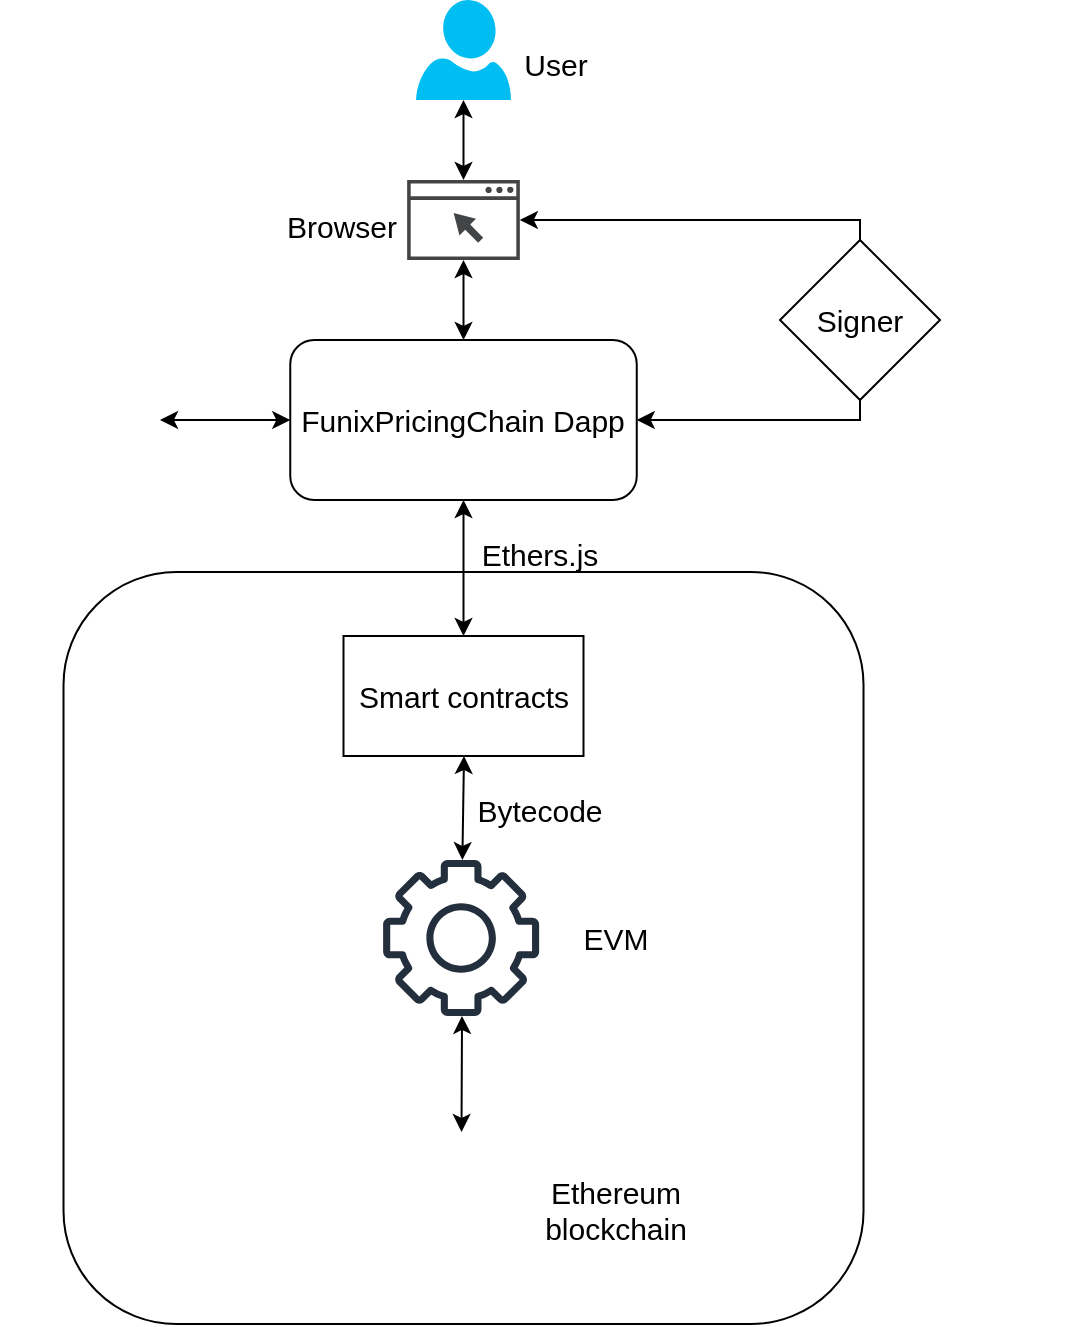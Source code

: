 <mxfile version="19.0.2" type="device"><diagram id="WmN0_EopKkRDQO_8BOqY" name="Page-1"><mxGraphModel dx="1221" dy="692" grid="0" gridSize="8" guides="1" tooltips="1" connect="1" arrows="1" fold="1" page="1" pageScale="1" pageWidth="850" pageHeight="1100" math="0" shadow="0"><root><mxCell id="0"/><mxCell id="1" parent="0"/><mxCell id="0Ptgor5V8VUqaqdDlZOP-2" value="&lt;font style=&quot;font-size: 15px;&quot;&gt;FunixPricingChain Dapp&lt;/font&gt;" style="rounded=1;whiteSpace=wrap;html=1;" vertex="1" parent="1"><mxGeometry x="315.13" y="180" width="173.25" height="80" as="geometry"/></mxCell><mxCell id="0Ptgor5V8VUqaqdDlZOP-9" value="" style="verticalLabelPosition=bottom;html=1;verticalAlign=top;align=center;strokeColor=none;fillColor=#00BEF2;shape=mxgraph.azure.user;fontSize=15;" vertex="1" parent="1"><mxGeometry x="378" y="10" width="47.5" height="50" as="geometry"/></mxCell><mxCell id="0Ptgor5V8VUqaqdDlZOP-11" value="" style="sketch=0;pointerEvents=1;shadow=0;dashed=0;html=1;strokeColor=none;fillColor=#434445;aspect=fixed;labelPosition=center;verticalLabelPosition=bottom;verticalAlign=top;align=center;outlineConnect=0;shape=mxgraph.vvd.web_browser;fontSize=15;" vertex="1" parent="1"><mxGeometry x="373.58" y="100" width="56.34" height="40" as="geometry"/></mxCell><mxCell id="0Ptgor5V8VUqaqdDlZOP-12" value="" style="endArrow=classic;startArrow=classic;html=1;rounded=0;fontSize=15;entryX=0.5;entryY=1;entryDx=0;entryDy=0;entryPerimeter=0;" edge="1" parent="1" source="0Ptgor5V8VUqaqdDlZOP-11" target="0Ptgor5V8VUqaqdDlZOP-9"><mxGeometry width="50" height="50" relative="1" as="geometry"><mxPoint x="390" y="240" as="sourcePoint"/><mxPoint x="440" y="190" as="targetPoint"/></mxGeometry></mxCell><mxCell id="0Ptgor5V8VUqaqdDlZOP-13" value="" style="endArrow=classic;startArrow=classic;html=1;rounded=0;fontSize=15;" edge="1" parent="1" source="0Ptgor5V8VUqaqdDlZOP-2" target="0Ptgor5V8VUqaqdDlZOP-11"><mxGeometry width="50" height="50" relative="1" as="geometry"><mxPoint x="411.75" y="110" as="sourcePoint"/><mxPoint x="400" y="150" as="targetPoint"/></mxGeometry></mxCell><mxCell id="0Ptgor5V8VUqaqdDlZOP-16" value="" style="shape=image;verticalLabelPosition=bottom;labelBackgroundColor=default;verticalAlign=top;aspect=fixed;imageAspect=0;image=https://upload.wikimedia.org/wikipedia/commons/1/18/Ipfs-logo-1024-ice-text.png;" vertex="1" parent="1"><mxGeometry x="170" y="180" width="80" height="80" as="geometry"/></mxCell><mxCell id="0Ptgor5V8VUqaqdDlZOP-17" value="" style="endArrow=classic;startArrow=classic;html=1;rounded=0;fontSize=15;exitX=1;exitY=0.5;exitDx=0;exitDy=0;entryX=0;entryY=0.5;entryDx=0;entryDy=0;" edge="1" parent="1" source="0Ptgor5V8VUqaqdDlZOP-16" target="0Ptgor5V8VUqaqdDlZOP-2"><mxGeometry width="50" height="50" relative="1" as="geometry"><mxPoint x="390" y="240" as="sourcePoint"/><mxPoint x="440" y="190" as="targetPoint"/></mxGeometry></mxCell><mxCell id="0Ptgor5V8VUqaqdDlZOP-18" value="" style="endArrow=classic;startArrow=classic;html=1;rounded=0;fontSize=15;exitX=1;exitY=0.5;exitDx=0;exitDy=0;" edge="1" parent="1" source="0Ptgor5V8VUqaqdDlZOP-2" target="0Ptgor5V8VUqaqdDlZOP-11"><mxGeometry width="50" height="50" relative="1" as="geometry"><mxPoint x="390" y="240" as="sourcePoint"/><mxPoint x="440" y="190" as="targetPoint"/><Array as="points"><mxPoint x="600" y="220"/><mxPoint x="600" y="120"/><mxPoint x="520" y="120"/></Array></mxGeometry></mxCell><mxCell id="0Ptgor5V8VUqaqdDlZOP-19" value="Signer" style="rhombus;whiteSpace=wrap;html=1;fontSize=15;" vertex="1" parent="1"><mxGeometry x="560" y="130" width="80" height="80" as="geometry"/></mxCell><mxCell id="0Ptgor5V8VUqaqdDlZOP-26" value="" style="shape=image;verticalLabelPosition=bottom;labelBackgroundColor=default;verticalAlign=top;aspect=fixed;imageAspect=0;image=https://www.bitdegree.org/crypto/storage/media/images/metamask-wallet-review-logo-big.o.png;" vertex="1" parent="1"><mxGeometry x="600" y="184.21" width="105" height="71.59" as="geometry"/></mxCell><mxCell id="0Ptgor5V8VUqaqdDlZOP-27" value="" style="endArrow=classic;startArrow=classic;html=1;rounded=0;fontSize=15;entryX=0.5;entryY=1;entryDx=0;entryDy=0;exitX=0.5;exitY=0;exitDx=0;exitDy=0;" edge="1" parent="1" source="0Ptgor5V8VUqaqdDlZOP-31" target="0Ptgor5V8VUqaqdDlZOP-2"><mxGeometry width="50" height="50" relative="1" as="geometry"><mxPoint x="402" y="320" as="sourcePoint"/><mxPoint x="410" y="290" as="targetPoint"/></mxGeometry></mxCell><mxCell id="0Ptgor5V8VUqaqdDlZOP-28" value="Ethers.js" style="text;html=1;strokeColor=none;fillColor=none;align=center;verticalAlign=middle;whiteSpace=wrap;rounded=0;fontSize=15;" vertex="1" parent="1"><mxGeometry x="410" y="272" width="60" height="30" as="geometry"/></mxCell><mxCell id="0Ptgor5V8VUqaqdDlZOP-29" value="User" style="text;html=1;strokeColor=none;fillColor=none;align=center;verticalAlign=middle;whiteSpace=wrap;rounded=0;fontSize=15;" vertex="1" parent="1"><mxGeometry x="418" y="27" width="60" height="30" as="geometry"/></mxCell><mxCell id="0Ptgor5V8VUqaqdDlZOP-30" value="Browser" style="text;html=1;strokeColor=none;fillColor=none;align=center;verticalAlign=middle;whiteSpace=wrap;rounded=0;fontSize=15;" vertex="1" parent="1"><mxGeometry x="311.0" y="108" width="60" height="30" as="geometry"/></mxCell><mxCell id="0Ptgor5V8VUqaqdDlZOP-31" value="Smart contracts" style="rounded=0;whiteSpace=wrap;html=1;fontSize=15;" vertex="1" parent="1"><mxGeometry x="341.75" y="328" width="120" height="60" as="geometry"/></mxCell><mxCell id="0Ptgor5V8VUqaqdDlZOP-33" value="" style="rounded=1;whiteSpace=wrap;html=1;fontSize=15;gradientColor=none;fillColor=none;" vertex="1" parent="1"><mxGeometry x="201.76" y="296" width="400" height="376" as="geometry"/></mxCell><mxCell id="0Ptgor5V8VUqaqdDlZOP-38" value="" style="sketch=0;outlineConnect=0;fontColor=#232F3E;gradientColor=none;fillColor=#232F3D;strokeColor=none;dashed=0;verticalLabelPosition=bottom;verticalAlign=top;align=center;html=1;fontSize=12;fontStyle=0;aspect=fixed;pointerEvents=1;shape=mxgraph.aws4.gear;" vertex="1" parent="1"><mxGeometry x="361.57" y="440" width="78" height="78" as="geometry"/></mxCell><mxCell id="0Ptgor5V8VUqaqdDlZOP-40" value="EVM" style="text;html=1;strokeColor=none;fillColor=none;align=center;verticalAlign=middle;whiteSpace=wrap;rounded=0;fontSize=15;" vertex="1" parent="1"><mxGeometry x="448" y="464" width="60" height="30" as="geometry"/></mxCell><mxCell id="0Ptgor5V8VUqaqdDlZOP-41" value="" style="endArrow=classic;startArrow=classic;html=1;rounded=0;fontSize=15;" edge="1" parent="1" source="0Ptgor5V8VUqaqdDlZOP-38"><mxGeometry width="50" height="50" relative="1" as="geometry"><mxPoint x="352" y="438" as="sourcePoint"/><mxPoint x="402" y="388" as="targetPoint"/></mxGeometry></mxCell><mxCell id="0Ptgor5V8VUqaqdDlZOP-42" value="Bytecode" style="text;html=1;strokeColor=none;fillColor=none;align=center;verticalAlign=middle;whiteSpace=wrap;rounded=0;fontSize=15;" vertex="1" parent="1"><mxGeometry x="410" y="400" width="60" height="30" as="geometry"/></mxCell><mxCell id="0Ptgor5V8VUqaqdDlZOP-43" value="" style="shape=image;verticalLabelPosition=bottom;labelBackgroundColor=default;verticalAlign=top;aspect=fixed;imageAspect=0;image=https://d33wubrfki0l68.cloudfront.net/f9bf7321ed7d9045fac8e374993c9420fe730b45/121d3/static/6b935ac0e6194247347855dc3d328e83/13c43/eth-diamond-black.png;" vertex="1" parent="1"><mxGeometry x="373.58" y="576" width="53.98" height="88" as="geometry"/></mxCell><mxCell id="0Ptgor5V8VUqaqdDlZOP-44" value="" style="endArrow=classic;startArrow=classic;html=1;rounded=0;fontSize=15;" edge="1" parent="1" source="0Ptgor5V8VUqaqdDlZOP-43" target="0Ptgor5V8VUqaqdDlZOP-38"><mxGeometry width="50" height="50" relative="1" as="geometry"><mxPoint x="360" y="554" as="sourcePoint"/><mxPoint x="410" y="504" as="targetPoint"/><Array as="points"><mxPoint x="401" y="520"/></Array></mxGeometry></mxCell><mxCell id="0Ptgor5V8VUqaqdDlZOP-45" value="Ethereum blockchain" style="text;html=1;strokeColor=none;fillColor=none;align=center;verticalAlign=middle;whiteSpace=wrap;rounded=0;fontSize=15;" vertex="1" parent="1"><mxGeometry x="448" y="600" width="60" height="30" as="geometry"/></mxCell></root></mxGraphModel></diagram></mxfile>
